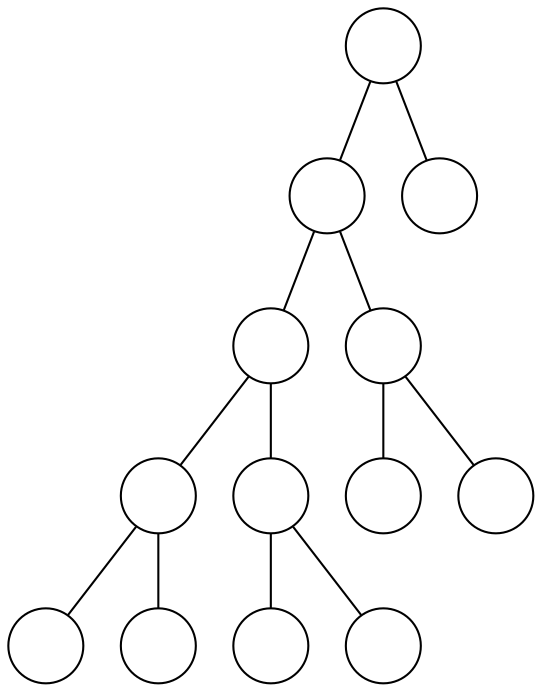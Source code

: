 graph g {
graph[ordering="out"];
1[label="", shape=circle, width=0.5];
1--2;
1--3;
2[label="", shape=circle, width=0.5];
2--4;
2--5;
3[label="", shape=circle, width=0.5];
4[label="", shape=circle, width=0.5];
4--8;
4--9;
5[label="", shape=circle, width=0.5];
5--10;
5--11;
8[label="", shape=circle, width=0.5];
8--16;
8--17;
9[label="", shape=circle, width=0.5];
9--18;
9--19;
10[label="", shape=circle, width=0.5];
11[label="", shape=circle, width=0.5];
16[label="", shape=circle, width=0.5];
17[label="", shape=circle, width=0.5];
18[label="", shape=circle, width=0.5];
19[label="", shape=circle, width=0.5];
}
